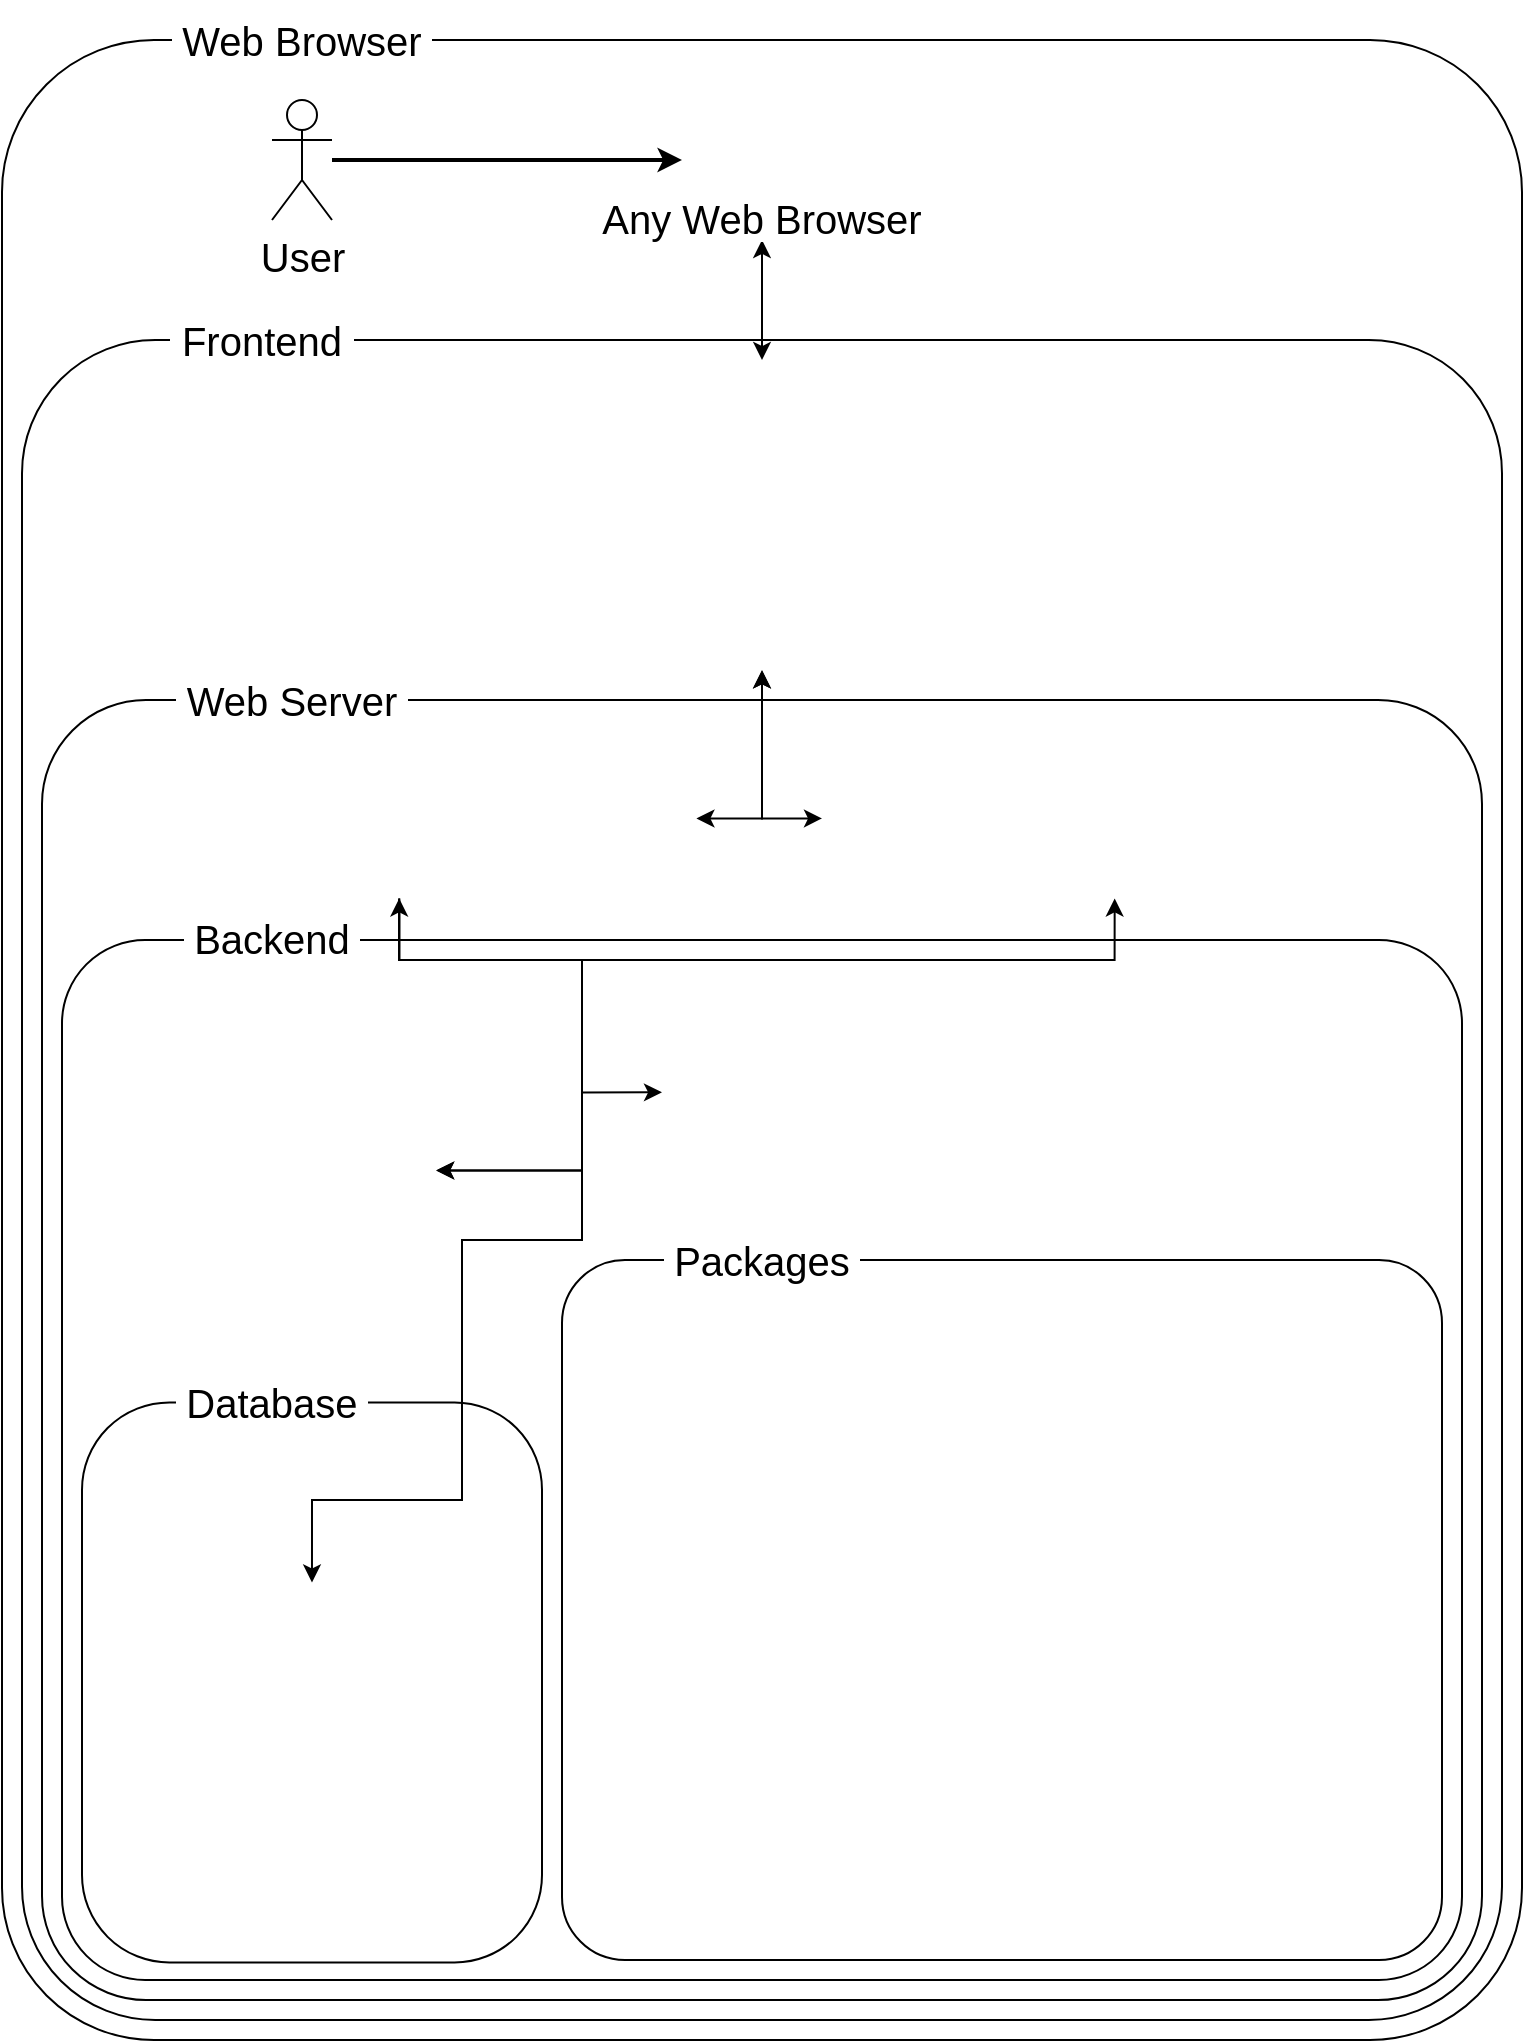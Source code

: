 <mxfile version="22.1.16" type="github">
  <diagram name="Page-1" id="yk-xujxsoNgpZ01sj5fv">
    <mxGraphModel dx="2072" dy="1086" grid="1" gridSize="10" guides="1" tooltips="1" connect="1" arrows="1" fold="1" page="1" pageScale="1" pageWidth="850" pageHeight="1100" math="0" shadow="0">
      <root>
        <mxCell id="0" />
        <mxCell id="1" parent="0" />
        <mxCell id="0C2ZFTBZk_aK-hhguFzC-1" value="" style="rounded=1;whiteSpace=wrap;html=1;arcSize=10;verticalAlign=bottom;labelPosition=center;verticalLabelPosition=top;align=center;" vertex="1" parent="1">
          <mxGeometry x="40" y="40" width="760" height="1000" as="geometry" />
        </mxCell>
        <mxCell id="0C2ZFTBZk_aK-hhguFzC-2" value="" style="rounded=1;whiteSpace=wrap;html=1;arcSize=9;" vertex="1" parent="1">
          <mxGeometry x="50" y="190" width="740" height="840" as="geometry" />
        </mxCell>
        <mxCell id="0C2ZFTBZk_aK-hhguFzC-7" style="edgeStyle=orthogonalEdgeStyle;rounded=0;orthogonalLoop=1;jettySize=auto;html=1;exitX=0;exitY=0.5;exitDx=0;exitDy=0;strokeWidth=2;startArrow=classic;startFill=1;endArrow=none;endFill=0;" edge="1" parent="1" source="0C2ZFTBZk_aK-hhguFzC-4" target="0C2ZFTBZk_aK-hhguFzC-5">
          <mxGeometry relative="1" as="geometry" />
        </mxCell>
        <mxCell id="0C2ZFTBZk_aK-hhguFzC-37" style="edgeStyle=orthogonalEdgeStyle;rounded=0;orthogonalLoop=1;jettySize=auto;html=1;exitX=0.5;exitY=1;exitDx=0;exitDy=0;entryX=0.5;entryY=0;entryDx=0;entryDy=0;startArrow=classic;startFill=1;" edge="1" parent="1" source="0C2ZFTBZk_aK-hhguFzC-4" target="0C2ZFTBZk_aK-hhguFzC-8">
          <mxGeometry relative="1" as="geometry" />
        </mxCell>
        <mxCell id="0C2ZFTBZk_aK-hhguFzC-4" value="Any Web Browser" style="shape=image;verticalLabelPosition=bottom;labelBackgroundColor=default;verticalAlign=top;aspect=fixed;imageAspect=0;image=https://upload.wikimedia.org/wikipedia/commons/thumb/e/e1/Google_Chrome_icon_%28February_2022%29.svg/2048px-Google_Chrome_icon_%28February_2022%29.svg.png;spacingBottom=0;fontSize=20;spacing=0;spacingTop=-27;labelBorderColor=none;" vertex="1" parent="1">
          <mxGeometry x="380" y="60" width="80" height="80" as="geometry" />
        </mxCell>
        <mxCell id="0C2ZFTBZk_aK-hhguFzC-5" value="User" style="shape=umlActor;verticalLabelPosition=bottom;verticalAlign=top;html=1;outlineConnect=0;fontSize=20;" vertex="1" parent="1">
          <mxGeometry x="175" y="70" width="30" height="60" as="geometry" />
        </mxCell>
        <mxCell id="0C2ZFTBZk_aK-hhguFzC-8" value="" style="shape=image;verticalLabelPosition=bottom;labelBackgroundColor=default;verticalAlign=top;aspect=fixed;imageAspect=0;image=https://bilginc.com/editorFiles/3147aa77.png;" vertex="1" parent="1">
          <mxGeometry x="301.95" y="200" width="236.1" height="155.14" as="geometry" />
        </mxCell>
        <mxCell id="0C2ZFTBZk_aK-hhguFzC-9" value="&amp;nbsp;Web Browser&amp;nbsp;" style="text;html=1;strokeColor=none;fillColor=none;align=center;verticalAlign=middle;whiteSpace=wrap;rounded=0;fontSize=20;labelBackgroundColor=default;labelBorderColor=none;" vertex="1" parent="1">
          <mxGeometry x="120" y="20" width="140" height="40" as="geometry" />
        </mxCell>
        <mxCell id="0C2ZFTBZk_aK-hhguFzC-10" value="&amp;nbsp;Frontend&amp;nbsp;" style="text;html=1;strokeColor=none;fillColor=none;align=center;verticalAlign=middle;whiteSpace=wrap;rounded=0;fontSize=20;labelBackgroundColor=default;labelBorderColor=none;" vertex="1" parent="1">
          <mxGeometry x="120" y="170" width="100" height="40" as="geometry" />
        </mxCell>
        <mxCell id="0C2ZFTBZk_aK-hhguFzC-33" value="" style="group" vertex="1" connectable="0" parent="1">
          <mxGeometry x="60" y="350" width="720" height="670" as="geometry" />
        </mxCell>
        <mxCell id="0C2ZFTBZk_aK-hhguFzC-3" value="" style="rounded=1;whiteSpace=wrap;html=1;arcSize=8;" vertex="1" parent="0C2ZFTBZk_aK-hhguFzC-33">
          <mxGeometry y="20" width="720" height="650" as="geometry" />
        </mxCell>
        <mxCell id="0C2ZFTBZk_aK-hhguFzC-11" value="&amp;nbsp;Web Server&amp;nbsp;" style="text;html=1;strokeColor=none;fillColor=none;align=center;verticalAlign=middle;whiteSpace=wrap;rounded=0;fontSize=20;labelBackgroundColor=default;labelBorderColor=none;" vertex="1" parent="0C2ZFTBZk_aK-hhguFzC-33">
          <mxGeometry x="60" width="130" height="40" as="geometry" />
        </mxCell>
        <mxCell id="0C2ZFTBZk_aK-hhguFzC-14" value="" style="shape=image;verticalLabelPosition=bottom;labelBackgroundColor=default;verticalAlign=top;aspect=fixed;imageAspect=0;image=https://miro.medium.com/v2/resize:fit:1400/1*hYfdBkfKgvtMoDcqk_LjWA.png;" vertex="1" parent="0C2ZFTBZk_aK-hhguFzC-33">
          <mxGeometry x="390" y="39.22" width="292.68" height="80" as="geometry" />
        </mxCell>
        <mxCell id="0C2ZFTBZk_aK-hhguFzC-22" value="" style="shape=image;verticalLabelPosition=bottom;labelBackgroundColor=default;verticalAlign=top;aspect=fixed;imageAspect=0;image=https://upload.wikimedia.org/wikipedia/commons/thumb/7/7e/Node.js_logo_2015.svg/2560px-Node.js_logo_2015.svg.png;" vertex="1" parent="0C2ZFTBZk_aK-hhguFzC-33">
          <mxGeometry x="30" y="39.22" width="297.21" height="80" as="geometry" />
        </mxCell>
        <mxCell id="0C2ZFTBZk_aK-hhguFzC-35" style="edgeStyle=orthogonalEdgeStyle;rounded=0;orthogonalLoop=1;jettySize=auto;html=1;exitX=0.5;exitY=1;exitDx=0;exitDy=0;entryX=1;entryY=0.5;entryDx=0;entryDy=0;startArrow=classic;startFill=1;" edge="1" parent="1" source="0C2ZFTBZk_aK-hhguFzC-8" target="0C2ZFTBZk_aK-hhguFzC-22">
          <mxGeometry relative="1" as="geometry" />
        </mxCell>
        <mxCell id="0C2ZFTBZk_aK-hhguFzC-32" value="" style="group" vertex="1" connectable="0" parent="1">
          <mxGeometry x="70" y="469.22" width="700" height="540.78" as="geometry" />
        </mxCell>
        <mxCell id="0C2ZFTBZk_aK-hhguFzC-12" value="" style="rounded=1;whiteSpace=wrap;html=1;arcSize=8;" vertex="1" parent="0C2ZFTBZk_aK-hhguFzC-32">
          <mxGeometry y="20.78" width="700" height="520" as="geometry" />
        </mxCell>
        <mxCell id="0C2ZFTBZk_aK-hhguFzC-15" value="" style="shape=image;verticalLabelPosition=bottom;labelBackgroundColor=default;verticalAlign=top;aspect=fixed;imageAspect=0;image=https://trufflesuite.com/img/ganache-logo-dark.svg;" vertex="1" parent="0C2ZFTBZk_aK-hhguFzC-32">
          <mxGeometry x="62.92" y="40" width="124.16" height="192" as="geometry" />
        </mxCell>
        <mxCell id="0C2ZFTBZk_aK-hhguFzC-17" value="" style="shape=image;verticalLabelPosition=bottom;labelBackgroundColor=default;verticalAlign=top;aspect=fixed;imageAspect=0;image=https://miro.medium.com/v2/resize:fit:800/0*01aujYOEhSeWmzHd.png;" vertex="1" parent="0C2ZFTBZk_aK-hhguFzC-32">
          <mxGeometry x="300" y="40" width="332.68" height="113.93" as="geometry" />
        </mxCell>
        <mxCell id="0C2ZFTBZk_aK-hhguFzC-20" value="&amp;nbsp;Backend&amp;nbsp;" style="text;html=1;strokeColor=none;fillColor=none;align=center;verticalAlign=middle;whiteSpace=wrap;rounded=0;fontSize=20;labelBackgroundColor=default;labelBorderColor=none;" vertex="1" parent="0C2ZFTBZk_aK-hhguFzC-32">
          <mxGeometry x="50" width="110" height="40" as="geometry" />
        </mxCell>
        <mxCell id="0C2ZFTBZk_aK-hhguFzC-28" value="" style="group" vertex="1" connectable="0" parent="1">
          <mxGeometry x="320" y="630" width="440" height="370" as="geometry" />
        </mxCell>
        <mxCell id="0C2ZFTBZk_aK-hhguFzC-19" value="" style="rounded=1;whiteSpace=wrap;html=1;arcSize=9;" vertex="1" parent="0C2ZFTBZk_aK-hhguFzC-28">
          <mxGeometry y="20" width="440" height="350" as="geometry" />
        </mxCell>
        <mxCell id="0C2ZFTBZk_aK-hhguFzC-23" value="&amp;nbsp;Packages&amp;nbsp;" style="text;html=1;strokeColor=none;fillColor=none;align=center;verticalAlign=middle;whiteSpace=wrap;rounded=0;fontSize=20;labelBackgroundColor=default;labelBorderColor=none;" vertex="1" parent="0C2ZFTBZk_aK-hhguFzC-28">
          <mxGeometry x="45.01" width="110" height="40" as="geometry" />
        </mxCell>
        <mxCell id="0C2ZFTBZk_aK-hhguFzC-24" value="" style="shape=image;verticalLabelPosition=bottom;labelBackgroundColor=default;verticalAlign=top;aspect=fixed;imageAspect=0;image=https://upload.wikimedia.org/wikipedia/commons/thumb/d/d1/Axios_%28computer_library%29_logo.svg/1280px-Axios_%28computer_library%29_logo.svg.png;" vertex="1" parent="0C2ZFTBZk_aK-hhguFzC-28">
          <mxGeometry x="190" y="47.73" width="220" height="32.27" as="geometry" />
        </mxCell>
        <mxCell id="0C2ZFTBZk_aK-hhguFzC-25" value="" style="shape=image;verticalLabelPosition=bottom;labelBackgroundColor=default;verticalAlign=top;aspect=fixed;imageAspect=0;image=https://trufflesuite.com/img/truffle-logo-dark.svg;" vertex="1" parent="0C2ZFTBZk_aK-hhguFzC-28">
          <mxGeometry x="23.91" y="50" width="133.47" height="140" as="geometry" />
        </mxCell>
        <mxCell id="0C2ZFTBZk_aK-hhguFzC-27" value="" style="shape=image;verticalLabelPosition=bottom;labelBackgroundColor=default;verticalAlign=top;aspect=fixed;imageAspect=0;image=https://www.questglt.com/assets/images/client-logo/new-logo/WEB-3.png;" vertex="1" parent="0C2ZFTBZk_aK-hhguFzC-28">
          <mxGeometry x="177.13" y="110" width="245.73" height="120" as="geometry" />
        </mxCell>
        <mxCell id="0C2ZFTBZk_aK-hhguFzC-34" value="" style="shape=image;verticalLabelPosition=bottom;labelBackgroundColor=default;verticalAlign=top;aspect=fixed;imageAspect=0;image=https://pngimg.com/d/mysql_PNG9.png;" vertex="1" parent="0C2ZFTBZk_aK-hhguFzC-28">
          <mxGeometry x="27.38" y="220" width="130" height="130" as="geometry" />
        </mxCell>
        <mxCell id="0C2ZFTBZk_aK-hhguFzC-26" value="" style="shape=image;verticalLabelPosition=bottom;labelBackgroundColor=default;verticalAlign=top;aspect=fixed;imageAspect=0;image=https://www.vectorlogo.zone/logos/sequelizejs/sequelizejs-ar21.svg;" vertex="1" parent="0C2ZFTBZk_aK-hhguFzC-28">
          <mxGeometry x="190" y="230" width="220" height="110" as="geometry" />
        </mxCell>
        <mxCell id="0C2ZFTBZk_aK-hhguFzC-31" value="" style="group" vertex="1" connectable="0" parent="1">
          <mxGeometry x="80" y="701.22" width="230" height="300" as="geometry" />
        </mxCell>
        <mxCell id="0C2ZFTBZk_aK-hhguFzC-16" value="" style="rounded=1;whiteSpace=wrap;html=1;arcSize=19;" vertex="1" parent="0C2ZFTBZk_aK-hhguFzC-31">
          <mxGeometry y="20" width="230" height="280" as="geometry" />
        </mxCell>
        <mxCell id="0C2ZFTBZk_aK-hhguFzC-21" value="&amp;nbsp;Database&amp;nbsp;" style="text;html=1;strokeColor=none;fillColor=none;align=center;verticalAlign=middle;whiteSpace=wrap;rounded=0;fontSize=20;labelBackgroundColor=default;labelBorderColor=none;" vertex="1" parent="0C2ZFTBZk_aK-hhguFzC-31">
          <mxGeometry x="40" width="110" height="40" as="geometry" />
        </mxCell>
        <mxCell id="0C2ZFTBZk_aK-hhguFzC-18" value="" style="shape=image;verticalLabelPosition=bottom;labelBackgroundColor=default;verticalAlign=top;aspect=fixed;imageAspect=0;image=https://d1.awsstatic.com/asset-repository/products/amazon-rds/1024px-MySQL.ff87215b43fd7292af172e2a5d9b844217262571.png;" vertex="1" parent="0C2ZFTBZk_aK-hhguFzC-31">
          <mxGeometry x="18.39" y="110" width="193.21" height="100" as="geometry" />
        </mxCell>
        <mxCell id="0C2ZFTBZk_aK-hhguFzC-36" style="edgeStyle=orthogonalEdgeStyle;rounded=0;orthogonalLoop=1;jettySize=auto;html=1;exitX=0;exitY=0.5;exitDx=0;exitDy=0;entryX=0.5;entryY=1;entryDx=0;entryDy=0;startArrow=classic;startFill=1;" edge="1" parent="1" source="0C2ZFTBZk_aK-hhguFzC-14" target="0C2ZFTBZk_aK-hhguFzC-8">
          <mxGeometry relative="1" as="geometry" />
        </mxCell>
        <mxCell id="0C2ZFTBZk_aK-hhguFzC-38" style="edgeStyle=orthogonalEdgeStyle;rounded=0;orthogonalLoop=1;jettySize=auto;html=1;exitX=0.5;exitY=1;exitDx=0;exitDy=0;entryX=1;entryY=0.5;entryDx=0;entryDy=0;startArrow=classic;startFill=1;" edge="1" parent="1" source="0C2ZFTBZk_aK-hhguFzC-22" target="0C2ZFTBZk_aK-hhguFzC-15">
          <mxGeometry relative="1" as="geometry">
            <Array as="points">
              <mxPoint x="239" y="500" />
              <mxPoint x="330" y="500" />
              <mxPoint x="330" y="605" />
            </Array>
          </mxGeometry>
        </mxCell>
        <mxCell id="0C2ZFTBZk_aK-hhguFzC-39" style="edgeStyle=orthogonalEdgeStyle;rounded=0;orthogonalLoop=1;jettySize=auto;html=1;exitX=0.5;exitY=1;exitDx=0;exitDy=0;entryX=0;entryY=0.5;entryDx=0;entryDy=0;" edge="1" parent="1" source="0C2ZFTBZk_aK-hhguFzC-22" target="0C2ZFTBZk_aK-hhguFzC-17">
          <mxGeometry relative="1" as="geometry">
            <Array as="points">
              <mxPoint x="239" y="500" />
              <mxPoint x="330" y="500" />
              <mxPoint x="330" y="566" />
            </Array>
          </mxGeometry>
        </mxCell>
        <mxCell id="0C2ZFTBZk_aK-hhguFzC-40" style="edgeStyle=orthogonalEdgeStyle;rounded=0;orthogonalLoop=1;jettySize=auto;html=1;exitX=0.5;exitY=1;exitDx=0;exitDy=0;entryX=1;entryY=0.5;entryDx=0;entryDy=0;startArrow=classic;startFill=1;" edge="1" parent="1" source="0C2ZFTBZk_aK-hhguFzC-14" target="0C2ZFTBZk_aK-hhguFzC-15">
          <mxGeometry relative="1" as="geometry">
            <Array as="points">
              <mxPoint x="596" y="500" />
              <mxPoint x="330" y="500" />
              <mxPoint x="330" y="605" />
            </Array>
          </mxGeometry>
        </mxCell>
        <mxCell id="0C2ZFTBZk_aK-hhguFzC-41" style="edgeStyle=orthogonalEdgeStyle;rounded=0;orthogonalLoop=1;jettySize=auto;html=1;exitX=0.5;exitY=1;exitDx=0;exitDy=0;entryX=0.5;entryY=0;entryDx=0;entryDy=0;" edge="1" parent="1" source="0C2ZFTBZk_aK-hhguFzC-22" target="0C2ZFTBZk_aK-hhguFzC-18">
          <mxGeometry relative="1" as="geometry">
            <Array as="points">
              <mxPoint x="239" y="500" />
              <mxPoint x="330" y="500" />
              <mxPoint x="330" y="640" />
              <mxPoint x="270" y="640" />
              <mxPoint x="270" y="770" />
              <mxPoint x="195" y="770" />
            </Array>
          </mxGeometry>
        </mxCell>
      </root>
    </mxGraphModel>
  </diagram>
</mxfile>
